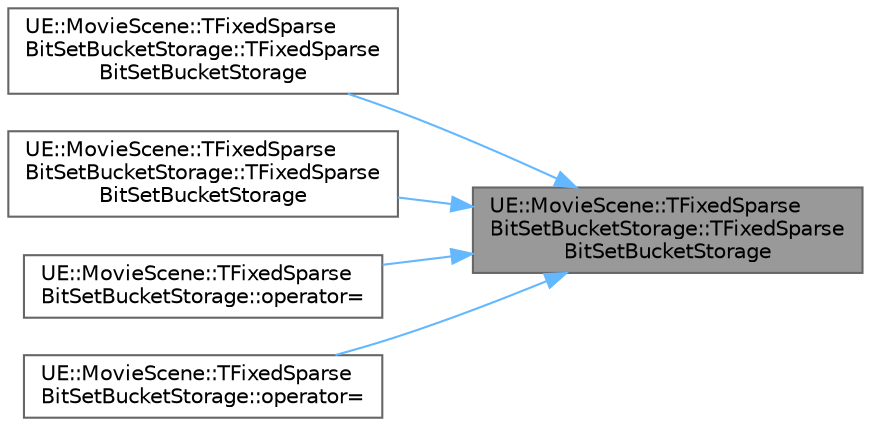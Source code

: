 digraph "UE::MovieScene::TFixedSparseBitSetBucketStorage::TFixedSparseBitSetBucketStorage"
{
 // INTERACTIVE_SVG=YES
 // LATEX_PDF_SIZE
  bgcolor="transparent";
  edge [fontname=Helvetica,fontsize=10,labelfontname=Helvetica,labelfontsize=10];
  node [fontname=Helvetica,fontsize=10,shape=box,height=0.2,width=0.4];
  rankdir="RL";
  Node1 [id="Node000001",label="UE::MovieScene::TFixedSparse\lBitSetBucketStorage::TFixedSparse\lBitSetBucketStorage",height=0.2,width=0.4,color="gray40", fillcolor="grey60", style="filled", fontcolor="black",tooltip=" "];
  Node1 -> Node2 [id="edge1_Node000001_Node000002",dir="back",color="steelblue1",style="solid",tooltip=" "];
  Node2 [id="Node000002",label="UE::MovieScene::TFixedSparse\lBitSetBucketStorage::TFixedSparse\lBitSetBucketStorage",height=0.2,width=0.4,color="grey40", fillcolor="white", style="filled",URL="$dd/d51/structUE_1_1MovieScene_1_1TFixedSparseBitSetBucketStorage.html#afe54af1e9b5dc4d75759e6d990a6c235",tooltip=" "];
  Node1 -> Node3 [id="edge2_Node000001_Node000003",dir="back",color="steelblue1",style="solid",tooltip=" "];
  Node3 [id="Node000003",label="UE::MovieScene::TFixedSparse\lBitSetBucketStorage::TFixedSparse\lBitSetBucketStorage",height=0.2,width=0.4,color="grey40", fillcolor="white", style="filled",URL="$dd/d51/structUE_1_1MovieScene_1_1TFixedSparseBitSetBucketStorage.html#a082fd1b4b6dff691c92e0694dbba2460",tooltip=" "];
  Node1 -> Node4 [id="edge3_Node000001_Node000004",dir="back",color="steelblue1",style="solid",tooltip=" "];
  Node4 [id="Node000004",label="UE::MovieScene::TFixedSparse\lBitSetBucketStorage::operator=",height=0.2,width=0.4,color="grey40", fillcolor="white", style="filled",URL="$dd/d51/structUE_1_1MovieScene_1_1TFixedSparseBitSetBucketStorage.html#aed3a72cdd8061bb44042d9832c6d6cec",tooltip=" "];
  Node1 -> Node5 [id="edge4_Node000001_Node000005",dir="back",color="steelblue1",style="solid",tooltip=" "];
  Node5 [id="Node000005",label="UE::MovieScene::TFixedSparse\lBitSetBucketStorage::operator=",height=0.2,width=0.4,color="grey40", fillcolor="white", style="filled",URL="$dd/d51/structUE_1_1MovieScene_1_1TFixedSparseBitSetBucketStorage.html#ad9f132c65794a7d527fb9c54ad2c3a51",tooltip=" "];
}

